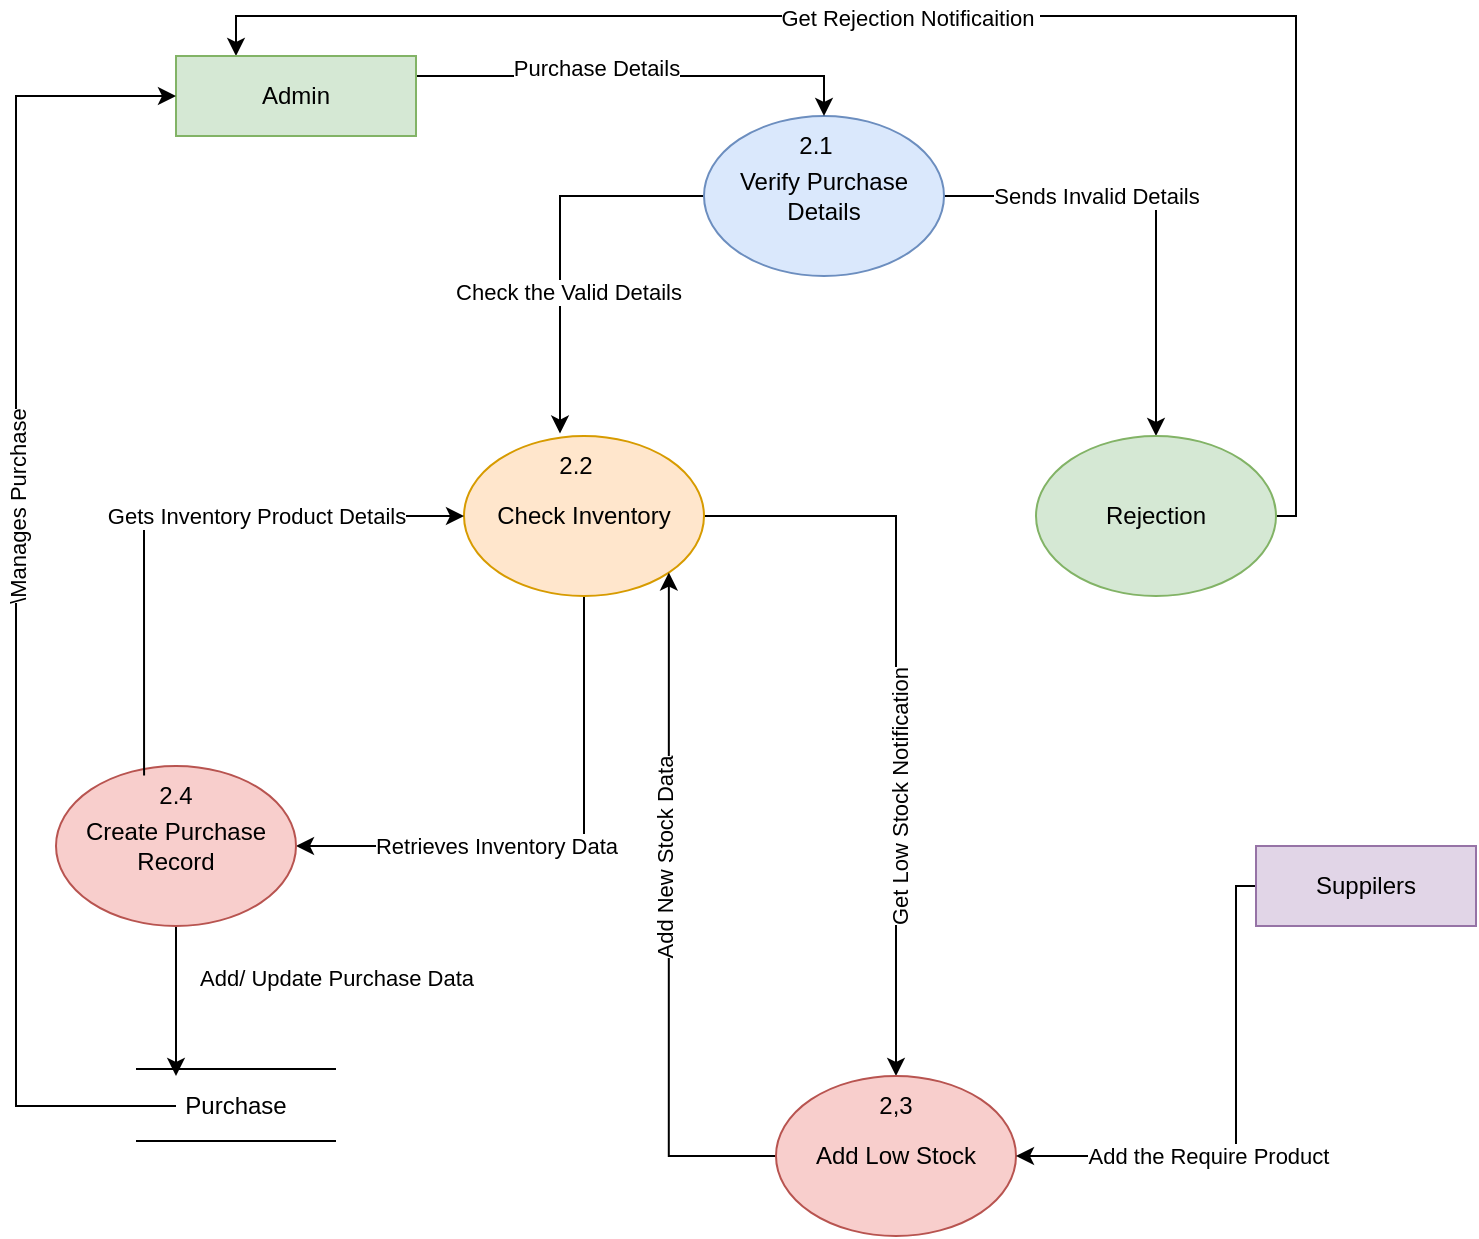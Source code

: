 <mxfile version="25.0.3">
  <diagram name="Page-1" id="Nt03sT3ACPQ7whUdB_xJ">
    <mxGraphModel dx="1489" dy="807" grid="1" gridSize="10" guides="1" tooltips="1" connect="1" arrows="1" fold="1" page="1" pageScale="1" pageWidth="827" pageHeight="1169" math="0" shadow="0">
      <root>
        <mxCell id="0" />
        <mxCell id="1" parent="0" />
        <mxCell id="NKA3dVAlqcK6zkhpHmBk-10" style="edgeStyle=orthogonalEdgeStyle;rounded=0;orthogonalLoop=1;jettySize=auto;html=1;entryX=0.4;entryY=-0.015;entryDx=0;entryDy=0;entryPerimeter=0;" edge="1" parent="1" source="NKA3dVAlqcK6zkhpHmBk-1" target="NKA3dVAlqcK6zkhpHmBk-2">
          <mxGeometry relative="1" as="geometry">
            <mxPoint x="280" y="330" as="targetPoint" />
            <Array as="points">
              <mxPoint x="282" y="220" />
            </Array>
          </mxGeometry>
        </mxCell>
        <mxCell id="NKA3dVAlqcK6zkhpHmBk-11" value="Check the Valid Details" style="edgeLabel;html=1;align=center;verticalAlign=middle;resizable=0;points=[];" vertex="1" connectable="0" parent="NKA3dVAlqcK6zkhpHmBk-10">
          <mxGeometry x="0.26" y="4" relative="1" as="geometry">
            <mxPoint as="offset" />
          </mxGeometry>
        </mxCell>
        <mxCell id="NKA3dVAlqcK6zkhpHmBk-12" style="edgeStyle=orthogonalEdgeStyle;rounded=0;orthogonalLoop=1;jettySize=auto;html=1;entryX=0.5;entryY=0;entryDx=0;entryDy=0;" edge="1" parent="1" source="NKA3dVAlqcK6zkhpHmBk-1" target="NKA3dVAlqcK6zkhpHmBk-3">
          <mxGeometry relative="1" as="geometry" />
        </mxCell>
        <mxCell id="NKA3dVAlqcK6zkhpHmBk-13" value="Sends Invalid Details" style="edgeLabel;html=1;align=center;verticalAlign=middle;resizable=0;points=[];" vertex="1" connectable="0" parent="NKA3dVAlqcK6zkhpHmBk-12">
          <mxGeometry x="-0.533" y="-1" relative="1" as="geometry">
            <mxPoint x="23" y="-1" as="offset" />
          </mxGeometry>
        </mxCell>
        <mxCell id="NKA3dVAlqcK6zkhpHmBk-1" value="Verify Purchase Details" style="ellipse;whiteSpace=wrap;html=1;fillColor=#dae8fc;strokeColor=#6c8ebf;" vertex="1" parent="1">
          <mxGeometry x="354" y="180" width="120" height="80" as="geometry" />
        </mxCell>
        <mxCell id="NKA3dVAlqcK6zkhpHmBk-20" style="edgeStyle=orthogonalEdgeStyle;rounded=0;orthogonalLoop=1;jettySize=auto;html=1;entryX=1;entryY=0.5;entryDx=0;entryDy=0;" edge="1" parent="1" source="NKA3dVAlqcK6zkhpHmBk-2" target="NKA3dVAlqcK6zkhpHmBk-4">
          <mxGeometry relative="1" as="geometry">
            <Array as="points">
              <mxPoint x="294" y="545" />
            </Array>
          </mxGeometry>
        </mxCell>
        <mxCell id="NKA3dVAlqcK6zkhpHmBk-21" value="Retrieves Inventory Data" style="edgeLabel;html=1;align=center;verticalAlign=middle;resizable=0;points=[];" vertex="1" connectable="0" parent="NKA3dVAlqcK6zkhpHmBk-20">
          <mxGeometry x="0.451" y="4" relative="1" as="geometry">
            <mxPoint x="26" y="-4" as="offset" />
          </mxGeometry>
        </mxCell>
        <mxCell id="NKA3dVAlqcK6zkhpHmBk-22" style="edgeStyle=orthogonalEdgeStyle;rounded=0;orthogonalLoop=1;jettySize=auto;html=1;" edge="1" parent="1" source="NKA3dVAlqcK6zkhpHmBk-2" target="NKA3dVAlqcK6zkhpHmBk-6">
          <mxGeometry relative="1" as="geometry" />
        </mxCell>
        <mxCell id="NKA3dVAlqcK6zkhpHmBk-23" value="Get Low Stock Notification" style="edgeLabel;html=1;align=center;verticalAlign=middle;resizable=0;points=[];rotation=-90;" vertex="1" connectable="0" parent="NKA3dVAlqcK6zkhpHmBk-22">
          <mxGeometry x="0.257" y="2" relative="1" as="geometry">
            <mxPoint as="offset" />
          </mxGeometry>
        </mxCell>
        <mxCell id="NKA3dVAlqcK6zkhpHmBk-2" value="Check Inventory" style="ellipse;whiteSpace=wrap;html=1;fillColor=#ffe6cc;strokeColor=#d79b00;" vertex="1" parent="1">
          <mxGeometry x="234" y="340" width="120" height="80" as="geometry" />
        </mxCell>
        <mxCell id="NKA3dVAlqcK6zkhpHmBk-14" style="edgeStyle=orthogonalEdgeStyle;rounded=0;orthogonalLoop=1;jettySize=auto;html=1;entryX=0.25;entryY=0;entryDx=0;entryDy=0;" edge="1" parent="1" source="NKA3dVAlqcK6zkhpHmBk-3" target="NKA3dVAlqcK6zkhpHmBk-7">
          <mxGeometry relative="1" as="geometry">
            <Array as="points">
              <mxPoint x="650" y="380" />
              <mxPoint x="650" y="130" />
              <mxPoint x="120" y="130" />
            </Array>
          </mxGeometry>
        </mxCell>
        <mxCell id="NKA3dVAlqcK6zkhpHmBk-15" value="Get Rejection Notificaition&amp;nbsp;" style="edgeLabel;html=1;align=center;verticalAlign=middle;resizable=0;points=[];" vertex="1" connectable="0" parent="NKA3dVAlqcK6zkhpHmBk-14">
          <mxGeometry x="0.119" y="1" relative="1" as="geometry">
            <mxPoint as="offset" />
          </mxGeometry>
        </mxCell>
        <mxCell id="NKA3dVAlqcK6zkhpHmBk-3" value="Rejection" style="ellipse;whiteSpace=wrap;html=1;fillColor=#d5e8d4;strokeColor=#82b366;" vertex="1" parent="1">
          <mxGeometry x="520" y="340" width="120" height="80" as="geometry" />
        </mxCell>
        <mxCell id="NKA3dVAlqcK6zkhpHmBk-33" style="edgeStyle=orthogonalEdgeStyle;rounded=0;orthogonalLoop=1;jettySize=auto;html=1;entryX=0;entryY=0;entryDx=0;entryDy=0;" edge="1" parent="1" source="NKA3dVAlqcK6zkhpHmBk-4" target="NKA3dVAlqcK6zkhpHmBk-30">
          <mxGeometry relative="1" as="geometry" />
        </mxCell>
        <mxCell id="NKA3dVAlqcK6zkhpHmBk-34" value="Add/ Update Purchase Data" style="edgeLabel;html=1;align=center;verticalAlign=middle;resizable=0;points=[];" vertex="1" connectable="0" parent="NKA3dVAlqcK6zkhpHmBk-33">
          <mxGeometry x="-0.376" y="-2" relative="1" as="geometry">
            <mxPoint x="82" y="2" as="offset" />
          </mxGeometry>
        </mxCell>
        <mxCell id="NKA3dVAlqcK6zkhpHmBk-4" value="Create Purchase Record" style="ellipse;whiteSpace=wrap;html=1;fillColor=#f8cecc;strokeColor=#b85450;" vertex="1" parent="1">
          <mxGeometry x="30" y="505" width="120" height="80" as="geometry" />
        </mxCell>
        <mxCell id="NKA3dVAlqcK6zkhpHmBk-24" style="edgeStyle=orthogonalEdgeStyle;rounded=0;orthogonalLoop=1;jettySize=auto;html=1;entryX=1;entryY=1;entryDx=0;entryDy=0;" edge="1" parent="1" source="NKA3dVAlqcK6zkhpHmBk-6" target="NKA3dVAlqcK6zkhpHmBk-2">
          <mxGeometry relative="1" as="geometry" />
        </mxCell>
        <mxCell id="NKA3dVAlqcK6zkhpHmBk-25" value="Add New Stock Data" style="edgeLabel;html=1;align=center;verticalAlign=middle;resizable=0;points=[];rotation=-90;" vertex="1" connectable="0" parent="NKA3dVAlqcK6zkhpHmBk-24">
          <mxGeometry x="0.171" y="2" relative="1" as="geometry">
            <mxPoint as="offset" />
          </mxGeometry>
        </mxCell>
        <mxCell id="NKA3dVAlqcK6zkhpHmBk-6" value="Add Low Stock" style="ellipse;whiteSpace=wrap;html=1;fillColor=#f8cecc;strokeColor=#b85450;" vertex="1" parent="1">
          <mxGeometry x="390" y="660" width="120" height="80" as="geometry" />
        </mxCell>
        <mxCell id="NKA3dVAlqcK6zkhpHmBk-8" style="edgeStyle=orthogonalEdgeStyle;rounded=0;orthogonalLoop=1;jettySize=auto;html=1;entryX=0.5;entryY=0;entryDx=0;entryDy=0;" edge="1" parent="1" source="NKA3dVAlqcK6zkhpHmBk-7" target="NKA3dVAlqcK6zkhpHmBk-1">
          <mxGeometry relative="1" as="geometry">
            <Array as="points">
              <mxPoint x="414" y="160" />
            </Array>
          </mxGeometry>
        </mxCell>
        <mxCell id="NKA3dVAlqcK6zkhpHmBk-9" value="Purchase Details" style="edgeLabel;html=1;align=center;verticalAlign=middle;resizable=0;points=[];" vertex="1" connectable="0" parent="NKA3dVAlqcK6zkhpHmBk-8">
          <mxGeometry x="-0.198" y="4" relative="1" as="geometry">
            <mxPoint as="offset" />
          </mxGeometry>
        </mxCell>
        <mxCell id="NKA3dVAlqcK6zkhpHmBk-7" value="Admin" style="rounded=0;whiteSpace=wrap;html=1;fillColor=#d5e8d4;strokeColor=#82b366;" vertex="1" parent="1">
          <mxGeometry x="90" y="150" width="120" height="40" as="geometry" />
        </mxCell>
        <mxCell id="NKA3dVAlqcK6zkhpHmBk-16" style="edgeStyle=orthogonalEdgeStyle;rounded=0;orthogonalLoop=1;jettySize=auto;html=1;entryX=0.367;entryY=0.06;entryDx=0;entryDy=0;entryPerimeter=0;startArrow=classic;startFill=1;endArrow=none;endFill=0;" edge="1" parent="1" source="NKA3dVAlqcK6zkhpHmBk-2" target="NKA3dVAlqcK6zkhpHmBk-4">
          <mxGeometry relative="1" as="geometry" />
        </mxCell>
        <mxCell id="NKA3dVAlqcK6zkhpHmBk-17" value="Gets Inventory Product Details" style="edgeLabel;html=1;align=center;verticalAlign=middle;resizable=0;points=[];rotation=0;" vertex="1" connectable="0" parent="NKA3dVAlqcK6zkhpHmBk-16">
          <mxGeometry x="-0.247" y="1" relative="1" as="geometry">
            <mxPoint x="5" y="-1" as="offset" />
          </mxGeometry>
        </mxCell>
        <mxCell id="NKA3dVAlqcK6zkhpHmBk-27" style="edgeStyle=orthogonalEdgeStyle;rounded=0;orthogonalLoop=1;jettySize=auto;html=1;" edge="1" parent="1" source="NKA3dVAlqcK6zkhpHmBk-26" target="NKA3dVAlqcK6zkhpHmBk-6">
          <mxGeometry relative="1" as="geometry">
            <Array as="points">
              <mxPoint x="620" y="700" />
            </Array>
          </mxGeometry>
        </mxCell>
        <mxCell id="NKA3dVAlqcK6zkhpHmBk-28" value="Add the Require Product" style="edgeLabel;html=1;align=center;verticalAlign=middle;resizable=0;points=[];" vertex="1" connectable="0" parent="NKA3dVAlqcK6zkhpHmBk-27">
          <mxGeometry x="0.307" y="-4" relative="1" as="geometry">
            <mxPoint x="7" y="4" as="offset" />
          </mxGeometry>
        </mxCell>
        <mxCell id="NKA3dVAlqcK6zkhpHmBk-26" value="Suppilers" style="rounded=0;whiteSpace=wrap;html=1;fillColor=#e1d5e7;strokeColor=#9673a6;" vertex="1" parent="1">
          <mxGeometry x="630" y="545" width="110" height="40" as="geometry" />
        </mxCell>
        <mxCell id="NKA3dVAlqcK6zkhpHmBk-29" value="" style="shape=link;html=1;rounded=0;width=36;" edge="1" parent="1">
          <mxGeometry width="100" relative="1" as="geometry">
            <mxPoint x="70" y="674.5" as="sourcePoint" />
            <mxPoint x="170" y="674.5" as="targetPoint" />
            <Array as="points">
              <mxPoint x="120" y="674.5" />
            </Array>
          </mxGeometry>
        </mxCell>
        <mxCell id="NKA3dVAlqcK6zkhpHmBk-36" style="edgeStyle=orthogonalEdgeStyle;rounded=0;orthogonalLoop=1;jettySize=auto;html=1;entryX=0;entryY=0.5;entryDx=0;entryDy=0;" edge="1" parent="1" source="NKA3dVAlqcK6zkhpHmBk-30" target="NKA3dVAlqcK6zkhpHmBk-7">
          <mxGeometry relative="1" as="geometry">
            <Array as="points">
              <mxPoint x="10" y="675" />
              <mxPoint x="10" y="170" />
            </Array>
          </mxGeometry>
        </mxCell>
        <mxCell id="NKA3dVAlqcK6zkhpHmBk-37" value="\Manages Purchase" style="edgeLabel;html=1;align=center;verticalAlign=middle;resizable=0;points=[];rotation=-90;" vertex="1" connectable="0" parent="NKA3dVAlqcK6zkhpHmBk-36">
          <mxGeometry x="0.145" y="-1" relative="1" as="geometry">
            <mxPoint y="1" as="offset" />
          </mxGeometry>
        </mxCell>
        <mxCell id="NKA3dVAlqcK6zkhpHmBk-30" value="Purchase" style="text;html=1;align=center;verticalAlign=middle;whiteSpace=wrap;rounded=0;" vertex="1" parent="1">
          <mxGeometry x="90" y="660" width="60" height="30" as="geometry" />
        </mxCell>
        <mxCell id="NKA3dVAlqcK6zkhpHmBk-38" value="2.1" style="text;html=1;align=center;verticalAlign=middle;whiteSpace=wrap;rounded=0;" vertex="1" parent="1">
          <mxGeometry x="380" y="180" width="60" height="30" as="geometry" />
        </mxCell>
        <mxCell id="NKA3dVAlqcK6zkhpHmBk-39" value="2.2" style="text;html=1;align=center;verticalAlign=middle;whiteSpace=wrap;rounded=0;" vertex="1" parent="1">
          <mxGeometry x="260" y="340" width="60" height="30" as="geometry" />
        </mxCell>
        <mxCell id="NKA3dVAlqcK6zkhpHmBk-40" value="2,3" style="text;html=1;align=center;verticalAlign=middle;whiteSpace=wrap;rounded=0;" vertex="1" parent="1">
          <mxGeometry x="420" y="660" width="60" height="30" as="geometry" />
        </mxCell>
        <mxCell id="NKA3dVAlqcK6zkhpHmBk-41" value="2.4" style="text;html=1;align=center;verticalAlign=middle;whiteSpace=wrap;rounded=0;" vertex="1" parent="1">
          <mxGeometry x="60" y="505" width="60" height="30" as="geometry" />
        </mxCell>
      </root>
    </mxGraphModel>
  </diagram>
</mxfile>
